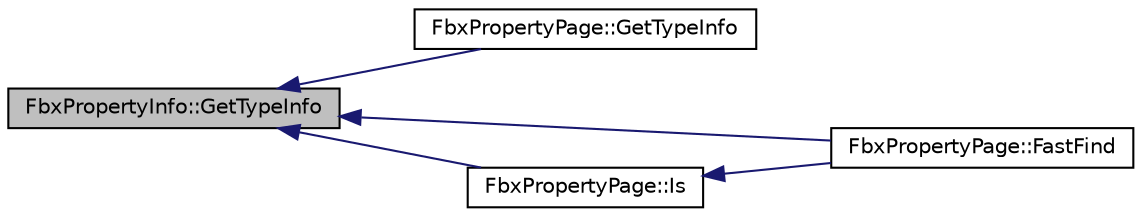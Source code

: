 digraph "FbxPropertyInfo::GetTypeInfo"
{
  edge [fontname="Helvetica",fontsize="10",labelfontname="Helvetica",labelfontsize="10"];
  node [fontname="Helvetica",fontsize="10",shape=record];
  rankdir="LR";
  Node53 [label="FbxPropertyInfo::GetTypeInfo",height=0.2,width=0.4,color="black", fillcolor="grey75", style="filled", fontcolor="black"];
  Node53 -> Node54 [dir="back",color="midnightblue",fontsize="10",style="solid",fontname="Helvetica"];
  Node54 [label="FbxPropertyPage::GetTypeInfo",height=0.2,width=0.4,color="black", fillcolor="white", style="filled",URL="$class_fbx_property_page.html#a87360cb7b5421e0149e8cf60db8b4e86"];
  Node53 -> Node55 [dir="back",color="midnightblue",fontsize="10",style="solid",fontname="Helvetica"];
  Node55 [label="FbxPropertyPage::FastFind",height=0.2,width=0.4,color="black", fillcolor="white", style="filled",URL="$class_fbx_property_page.html#a613c04018ba60d91fa1a987070035491"];
  Node53 -> Node56 [dir="back",color="midnightblue",fontsize="10",style="solid",fontname="Helvetica"];
  Node56 [label="FbxPropertyPage::Is",height=0.2,width=0.4,color="black", fillcolor="white", style="filled",URL="$class_fbx_property_page.html#a8bc4d86023cb4e9d067e2d99c9911e7f"];
  Node56 -> Node55 [dir="back",color="midnightblue",fontsize="10",style="solid",fontname="Helvetica"];
}

